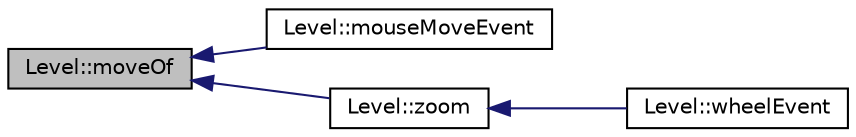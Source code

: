 digraph G
{
  edge [fontname="Helvetica",fontsize="10",labelfontname="Helvetica",labelfontsize="10"];
  node [fontname="Helvetica",fontsize="10",shape=record];
  rankdir="LR";
  Node1 [label="Level::moveOf",height=0.2,width=0.4,color="black", fillcolor="grey75", style="filled" fontcolor="black"];
  Node1 -> Node2 [dir="back",color="midnightblue",fontsize="10",style="solid",fontname="Helvetica"];
  Node2 [label="Level::mouseMoveEvent",height=0.2,width=0.4,color="black", fillcolor="white", style="filled",URL="$classLevel.html#a7221d73229e77fcddcfe04205f00daac"];
  Node1 -> Node3 [dir="back",color="midnightblue",fontsize="10",style="solid",fontname="Helvetica"];
  Node3 [label="Level::zoom",height=0.2,width=0.4,color="black", fillcolor="white", style="filled",URL="$classLevel.html#ad6362f8e1989aaf0f094c04128a2e194"];
  Node3 -> Node4 [dir="back",color="midnightblue",fontsize="10",style="solid",fontname="Helvetica"];
  Node4 [label="Level::wheelEvent",height=0.2,width=0.4,color="black", fillcolor="white", style="filled",URL="$classLevel.html#aff490e6567883a3156fe0a88fbf00f82"];
}
